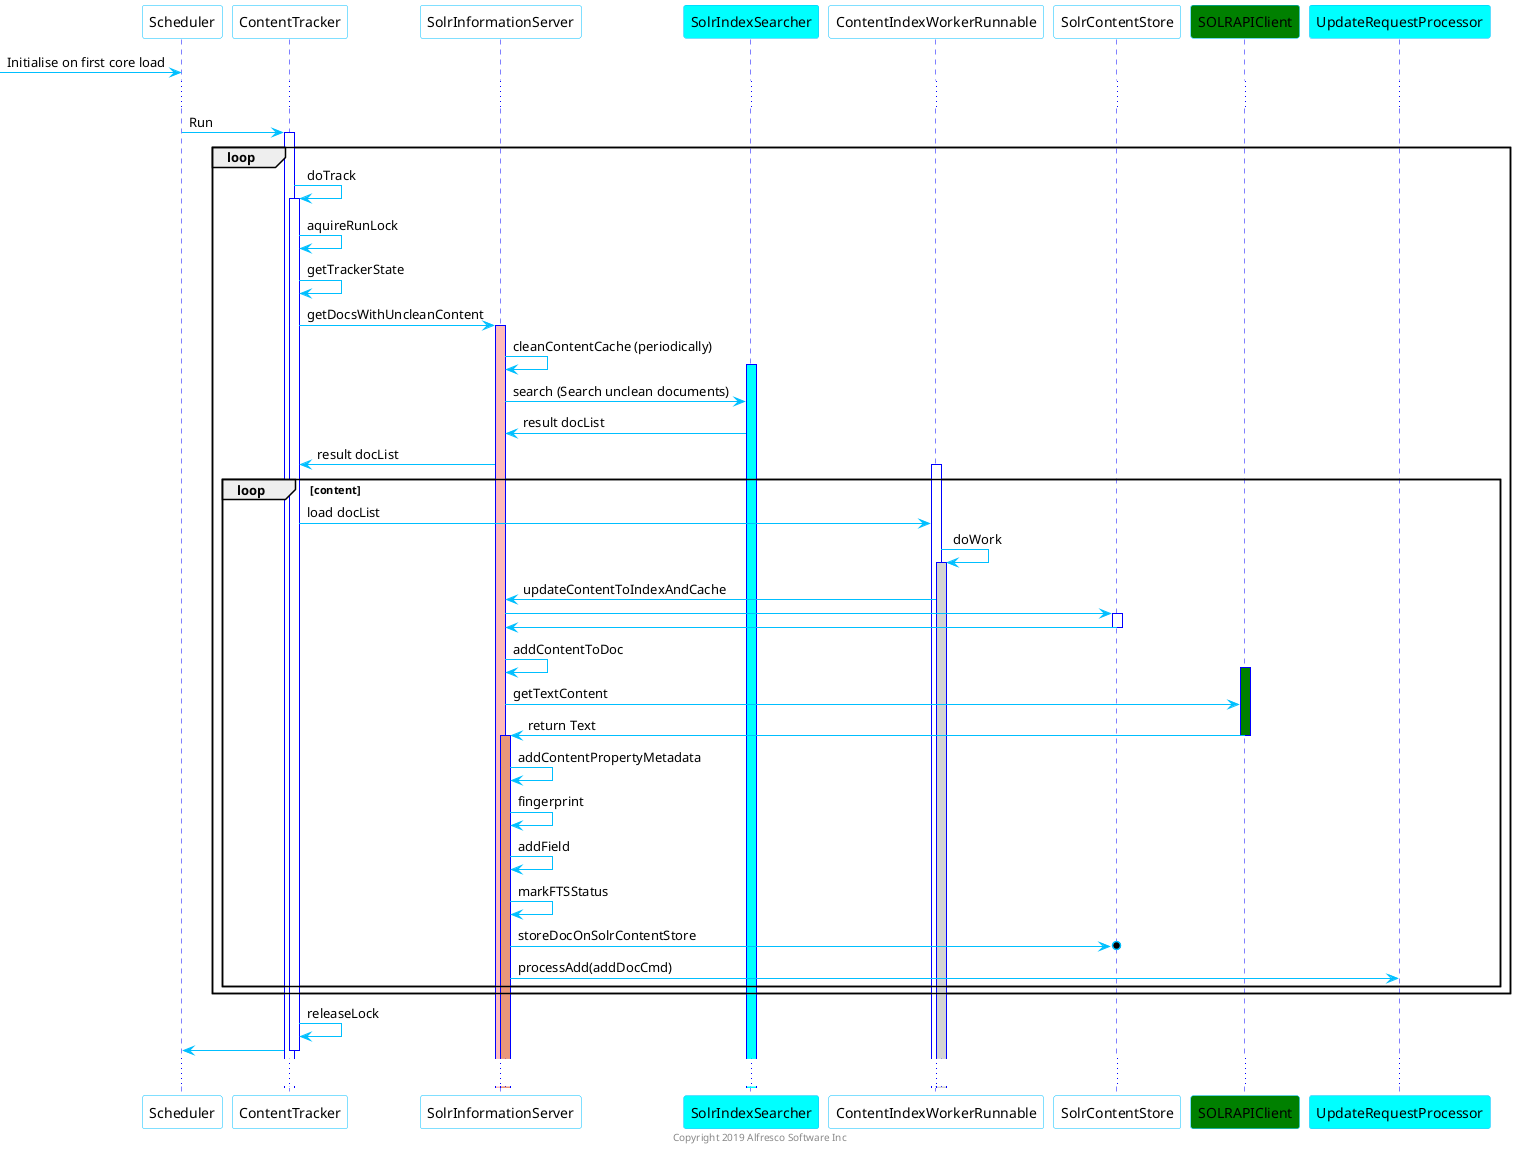 @startuml
skinparam  sequence  {
	ArrowColor DeepSkyBlue
	ActorBorderColor DeepSkyBlue
	LifeLineBorderColor blue
	ParticipantBorderColor DeepSkyBlue
	ParticipantBackgroundColor white
}

 [-> Scheduler : Initialise on first core load

 ...
 Scheduler -> ContentTracker: Run
 activate ContentTracker
 loop  
 	
    ContentTracker -> ContentTracker: doTrack
    activate ContentTracker
    ContentTracker -> ContentTracker: aquireRunLock
    ContentTracker -> ContentTracker: getTrackerState
    ContentTracker -> SolrInformationServer: getDocsWithUncleanContent
    activate SolrInformationServer  #FFBBBB
    SolrInformationServer -> SolrInformationServer: cleanContentCache (periodically)
    participant SolrIndexSearcher  #aqua
    activate SolrIndexSearcher #aqua
    SolrInformationServer -> SolrIndexSearcher: search (Search unclean documents)
    SolrIndexSearcher -> SolrInformationServer: result docList
    ContentTracker <- SolrInformationServer: result docList
    loop content
       activate ContentIndexWorkerRunnable
       ContentTracker -> ContentIndexWorkerRunnable: load docList
       ContentIndexWorkerRunnable -> ContentIndexWorkerRunnable: doWork
       activate ContentIndexWorkerRunnable #lightgrey
       ContentIndexWorkerRunnable -> SolrInformationServer: updateContentToIndexAndCache
       SolrInformationServer -> SolrContentStore:  
       activate SolrContentStore
       SolrContentStore -> SolrInformationServer
       deactivate SolrContentStore
       SolrInformationServer -> SolrInformationServer: addContentToDoc
       participant SOLRAPIClient  #green
       activate SOLRAPIClient  #green
       SolrInformationServer -> SOLRAPIClient: getTextContent
       SolrInformationServer <- SOLRAPIClient: return Text
       deactivate SOLRAPIClient
       activate SolrInformationServer #DarkSalmon
       SolrInformationServer -> SolrInformationServer:addContentPropertyMetadata 
       SolrInformationServer -> SolrInformationServer:fingerprint
       SolrInformationServer -> SolrInformationServer:addField
       SolrInformationServer -> SolrInformationServer:markFTSStatus
       SolrInformationServer ->o  SolrContentStore:storeDocOnSolrContentStore
       participant UpdateRequestProcessor  #aqua
       SolrInformationServer -> UpdateRequestProcessor:processAdd(addDocCmd)
    end
end    
 ContentTracker -> ContentTracker:releaseLock
 ContentTracker -> Scheduler
 deactivate ContentTracker
...
 center footer Copyright 2019 Alfresco Software Inc
 
 @enduml